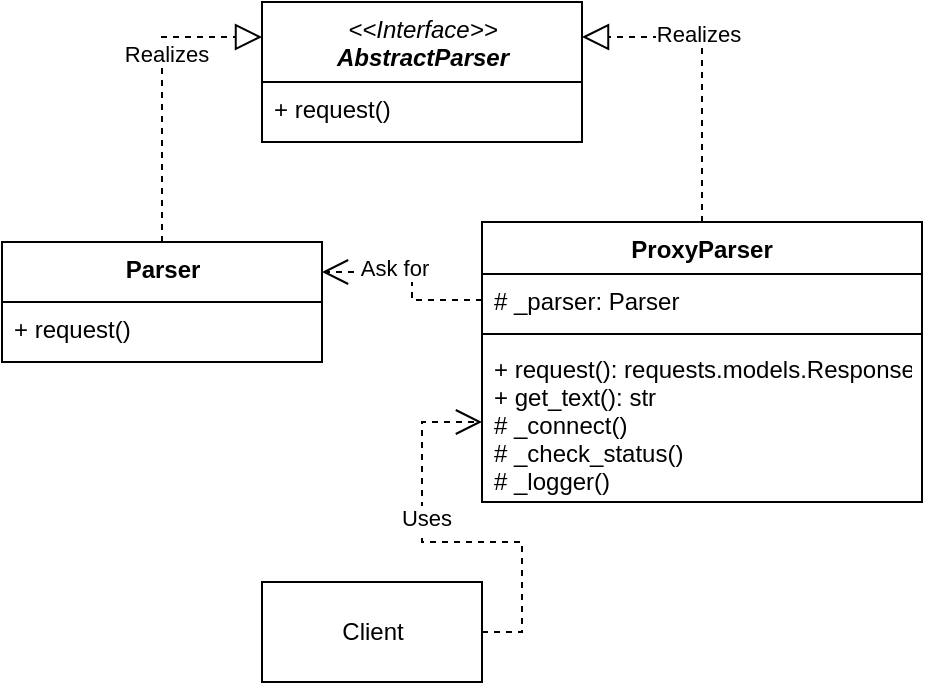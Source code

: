 <mxfile version="14.5.1" type="device"><diagram id="C5RBs43oDa-KdzZeNtuy" name="Page-1"><mxGraphModel dx="1350" dy="816" grid="1" gridSize="10" guides="1" tooltips="1" connect="1" arrows="1" fold="1" page="1" pageScale="1" pageWidth="827" pageHeight="1169" math="0" shadow="0"><root><mxCell id="WIyWlLk6GJQsqaUBKTNV-0"/><mxCell id="WIyWlLk6GJQsqaUBKTNV-1" parent="WIyWlLk6GJQsqaUBKTNV-0"/><mxCell id="NTAmd5EcglqV2j0BJcSU-0" value="&amp;lt;&amp;lt;Interface&amp;gt;&amp;gt;&lt;br&gt;&lt;b&gt;AbstractParser&lt;/b&gt;" style="swimlane;fontStyle=2;align=center;verticalAlign=top;childLayout=stackLayout;horizontal=1;startSize=40;horizontalStack=0;resizeParent=1;resizeParentMax=0;resizeLast=0;collapsible=1;marginBottom=0;html=1;" vertex="1" parent="WIyWlLk6GJQsqaUBKTNV-1"><mxGeometry x="180" y="30" width="160" height="70" as="geometry"/></mxCell><mxCell id="NTAmd5EcglqV2j0BJcSU-1" value="+ request()" style="text;strokeColor=none;fillColor=none;align=left;verticalAlign=top;spacingLeft=4;spacingRight=4;overflow=hidden;rotatable=0;points=[[0,0.5],[1,0.5]];portConstraint=eastwest;" vertex="1" parent="NTAmd5EcglqV2j0BJcSU-0"><mxGeometry y="40" width="160" height="30" as="geometry"/></mxCell><mxCell id="NTAmd5EcglqV2j0BJcSU-2" value="&lt;b style=&quot;font-style: normal&quot;&gt;Parser&lt;/b&gt;" style="swimlane;fontStyle=2;align=center;verticalAlign=top;childLayout=stackLayout;horizontal=1;startSize=30;horizontalStack=0;resizeParent=1;resizeParentMax=0;resizeLast=0;collapsible=1;marginBottom=0;html=1;" vertex="1" parent="WIyWlLk6GJQsqaUBKTNV-1"><mxGeometry x="50" y="150" width="160" height="60" as="geometry"/></mxCell><mxCell id="NTAmd5EcglqV2j0BJcSU-3" value="+ request()" style="text;strokeColor=none;fillColor=none;align=left;verticalAlign=top;spacingLeft=4;spacingRight=4;overflow=hidden;rotatable=0;points=[[0,0.5],[1,0.5]];portConstraint=eastwest;" vertex="1" parent="NTAmd5EcglqV2j0BJcSU-2"><mxGeometry y="30" width="160" height="30" as="geometry"/></mxCell><mxCell id="NTAmd5EcglqV2j0BJcSU-6" value="ProxyParser" style="swimlane;fontStyle=1;align=center;verticalAlign=top;childLayout=stackLayout;horizontal=1;startSize=26;horizontalStack=0;resizeParent=1;resizeParentMax=0;resizeLast=0;collapsible=1;marginBottom=0;fontColor=#000000;" vertex="1" parent="WIyWlLk6GJQsqaUBKTNV-1"><mxGeometry x="290" y="140" width="220" height="140" as="geometry"/></mxCell><mxCell id="NTAmd5EcglqV2j0BJcSU-7" value="# _parser: Parser" style="text;strokeColor=none;fillColor=none;align=left;verticalAlign=top;spacingLeft=4;spacingRight=4;overflow=hidden;rotatable=0;points=[[0,0.5],[1,0.5]];portConstraint=eastwest;" vertex="1" parent="NTAmd5EcglqV2j0BJcSU-6"><mxGeometry y="26" width="220" height="26" as="geometry"/></mxCell><mxCell id="NTAmd5EcglqV2j0BJcSU-8" value="" style="line;strokeWidth=1;fillColor=none;align=left;verticalAlign=middle;spacingTop=-1;spacingLeft=3;spacingRight=3;rotatable=0;labelPosition=right;points=[];portConstraint=eastwest;" vertex="1" parent="NTAmd5EcglqV2j0BJcSU-6"><mxGeometry y="52" width="220" height="8" as="geometry"/></mxCell><mxCell id="NTAmd5EcglqV2j0BJcSU-9" value="+ request(): requests.models.Response&#10;+ get_text(): str&#10;# _connect()&#10;# _check_status()&#10;# _logger()&#10;" style="text;strokeColor=none;fillColor=none;align=left;verticalAlign=top;spacingLeft=4;spacingRight=4;overflow=hidden;rotatable=0;points=[[0,0.5],[1,0.5]];portConstraint=eastwest;" vertex="1" parent="NTAmd5EcglqV2j0BJcSU-6"><mxGeometry y="60" width="220" height="80" as="geometry"/></mxCell><mxCell id="NTAmd5EcglqV2j0BJcSU-11" style="edgeStyle=orthogonalEdgeStyle;rounded=0;orthogonalLoop=1;jettySize=auto;html=1;exitX=0.5;exitY=0;exitDx=0;exitDy=0;endSize=11;startSize=11;endArrow=block;endFill=0;dashed=1;entryX=0;entryY=0.25;entryDx=0;entryDy=0;" edge="1" parent="WIyWlLk6GJQsqaUBKTNV-1" source="NTAmd5EcglqV2j0BJcSU-2" target="NTAmd5EcglqV2j0BJcSU-0"><mxGeometry relative="1" as="geometry"><mxPoint x="120" y="415" as="sourcePoint"/><mxPoint x="80" y="70" as="targetPoint"/></mxGeometry></mxCell><mxCell id="NTAmd5EcglqV2j0BJcSU-12" value="Realizes" style="edgeLabel;html=1;align=center;verticalAlign=middle;resizable=0;points=[];fontColor=#000000;" vertex="1" connectable="0" parent="NTAmd5EcglqV2j0BJcSU-11"><mxGeometry x="0.241" y="-2" relative="1" as="geometry"><mxPoint as="offset"/></mxGeometry></mxCell><mxCell id="NTAmd5EcglqV2j0BJcSU-13" style="edgeStyle=orthogonalEdgeStyle;rounded=0;orthogonalLoop=1;jettySize=auto;html=1;entryX=1;entryY=0.25;entryDx=0;entryDy=0;endSize=11;startSize=11;endArrow=block;endFill=0;dashed=1;exitX=0.5;exitY=0;exitDx=0;exitDy=0;" edge="1" parent="WIyWlLk6GJQsqaUBKTNV-1" source="NTAmd5EcglqV2j0BJcSU-6" target="NTAmd5EcglqV2j0BJcSU-0"><mxGeometry relative="1" as="geometry"><mxPoint x="480" y="100" as="sourcePoint"/><mxPoint x="140" y="160" as="targetPoint"/></mxGeometry></mxCell><mxCell id="NTAmd5EcglqV2j0BJcSU-14" value="Realizes" style="edgeLabel;html=1;align=center;verticalAlign=middle;resizable=0;points=[];fontColor=#000000;" vertex="1" connectable="0" parent="NTAmd5EcglqV2j0BJcSU-13"><mxGeometry x="0.241" y="-2" relative="1" as="geometry"><mxPoint as="offset"/></mxGeometry></mxCell><mxCell id="NTAmd5EcglqV2j0BJcSU-15" style="edgeStyle=orthogonalEdgeStyle;rounded=0;orthogonalLoop=1;jettySize=auto;html=1;exitX=0;exitY=0.5;exitDx=0;exitDy=0;entryX=1;entryY=0.25;entryDx=0;entryDy=0;endSize=11;startSize=11;endArrow=open;endFill=0;dashed=1;fontColor=#000000;" edge="1" parent="WIyWlLk6GJQsqaUBKTNV-1" source="NTAmd5EcglqV2j0BJcSU-7" target="NTAmd5EcglqV2j0BJcSU-2"><mxGeometry relative="1" as="geometry"><mxPoint x="159.2" y="380.049" as="sourcePoint"/><mxPoint x="110" y="467.917" as="targetPoint"/></mxGeometry></mxCell><mxCell id="NTAmd5EcglqV2j0BJcSU-16" value="Ask for" style="edgeLabel;html=1;align=center;verticalAlign=middle;resizable=0;points=[];fontColor=#000000;" vertex="1" connectable="0" parent="NTAmd5EcglqV2j0BJcSU-15"><mxGeometry x="0.241" y="-2" relative="1" as="geometry"><mxPoint as="offset"/></mxGeometry></mxCell><mxCell id="NTAmd5EcglqV2j0BJcSU-17" value="Client" style="html=1;" vertex="1" parent="WIyWlLk6GJQsqaUBKTNV-1"><mxGeometry x="180" y="320" width="110" height="50" as="geometry"/></mxCell><mxCell id="NTAmd5EcglqV2j0BJcSU-18" style="edgeStyle=orthogonalEdgeStyle;rounded=0;orthogonalLoop=1;jettySize=auto;html=1;exitX=1;exitY=0.5;exitDx=0;exitDy=0;endSize=11;startSize=11;endArrow=open;endFill=0;dashed=1;fontColor=#000000;" edge="1" parent="WIyWlLk6GJQsqaUBKTNV-1" source="NTAmd5EcglqV2j0BJcSU-17" target="NTAmd5EcglqV2j0BJcSU-9"><mxGeometry relative="1" as="geometry"><mxPoint x="419.2" y="360.049" as="sourcePoint"/><mxPoint x="370" y="447.917" as="targetPoint"/></mxGeometry></mxCell><mxCell id="NTAmd5EcglqV2j0BJcSU-19" value="Uses" style="edgeLabel;html=1;align=center;verticalAlign=middle;resizable=0;points=[];fontColor=#000000;" vertex="1" connectable="0" parent="NTAmd5EcglqV2j0BJcSU-18"><mxGeometry x="0.241" y="-2" relative="1" as="geometry"><mxPoint as="offset"/></mxGeometry></mxCell></root></mxGraphModel></diagram></mxfile>
